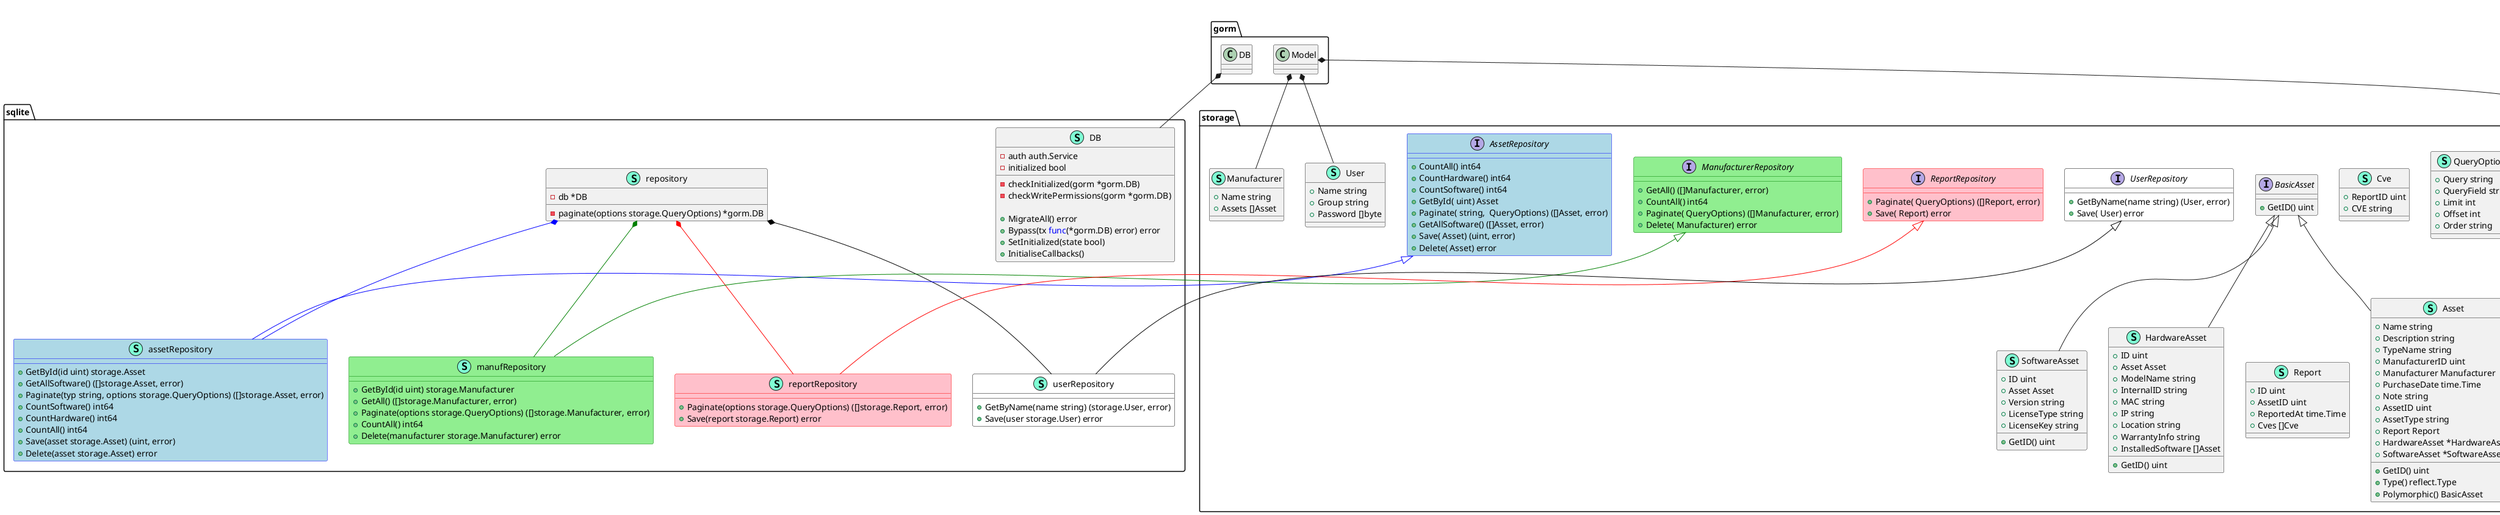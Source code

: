 @startuml
'https://plantuml.com/class-diagram

namespace auth {
    interface Service  {
        + Authenticate(user string, password string) (storage.User, error)
        + Logout() 
        + GetUser() (storage.User, error)

    }
    class service << (S,Aquamarine) >> {
        - r storage.UserRepository
        - u *storage.User

        + Authenticate(user string, password string) (storage.User, error)
        + GetUser() (storage.User, error)
        + Logout() 

    }
}

"auth.Service" <|-- "auth.service"

namespace fs {
    class Backup << (S,Aquamarine) >> {
        + Path string
        + Modified time.Time
        + Size int64

    }
    interface Service  {
        + CreateBackup() (string, error)
        + GetDatabasePath() string

    }
    class service << (S,Aquamarine) >> {
        - ctx context.Context

        + GetAppHomePath() string
        + GetDatabasePath() string
        + GetBackupDirectory() string
        + CreateBackup() (string, error)
        + GetBackupList() ([]Backup, error)

    }
}

"fs.Service" <|-- "fs.service"

namespace sqlite {
    class DB << (S,Aquamarine) >> {
        - auth auth.Service
        - initialized bool

        - checkInitialized(gorm *gorm.DB)
        - checkWritePermissions(gorm *gorm.DB) 

        + MigrateAll() error
        + Bypass(tx <font color=blue>func</font>(*gorm.DB) error) error
        + SetInitialized(state bool) 
        + InitialiseCallbacks() 

    }
    class assetRepository << (S,Aquamarine) >> #lightblue;line:blue;text:black {
        + GetById(id uint) storage.Asset
        + GetAllSoftware() ([]storage.Asset, error)
        + Paginate(typ string, options storage.QueryOptions) ([]storage.Asset, error)
        + CountSoftware() int64
        + CountHardware() int64
        + CountAll() int64
        + Save(asset storage.Asset) (uint, error)
        + Delete(asset storage.Asset) error

    }
    class manufRepository << (S,Aquamarine) >> #lightgreen;line:green;text:black {
        + GetById(id uint) storage.Manufacturer
        + GetAll() ([]storage.Manufacturer, error)
        + Paginate(options storage.QueryOptions) ([]storage.Manufacturer, error)
        + CountAll() int64
        + Delete(manufacturer storage.Manufacturer) error

    }
    class reportRepository << (S,Aquamarine) >> #pink;line:red;text:black {
        + Paginate(options storage.QueryOptions) ([]storage.Report, error)
        + Save(report storage.Report) error

    }
    class repository << (S,Aquamarine) >> {
        - db *DB

        - paginate(options storage.QueryOptions) *gorm.DB

    }
    class userRepository << (S,Aquamarine) >> #white;line:black;text:black {
        + GetByName(name string) (storage.User, error)
        + Save(user storage.User) error

    }
}
"gorm.DB" *-- "sqlite.DB"
"sqlite.repository" *--[#blue] "sqlite.assetRepository"
"sqlite.repository" *--[#green] "sqlite.manufRepository"
"sqlite.repository" *--[#red] "sqlite.reportRepository"
"sqlite.repository" *--[#black] "sqlite.userRepository"

"storage.AssetRepository" <|--[#blue] "sqlite.assetRepository"
"storage.ManufacturerRepository" <|--[#green] "sqlite.manufRepository"
"storage.ReportRepository" <|--[#red] "sqlite.reportRepository"
"storage.UserRepository" <|--[#black] "sqlite.userRepository"

namespace storage {
    class Asset << (S,Aquamarine) >> {
        + Name string
        + Description string
        + TypeName string
        + ManufacturerID uint
        + Manufacturer Manufacturer
        + PurchaseDate time.Time
        + Note string
        + AssetID uint
        + AssetType string
        + Report Report
        + HardwareAsset *HardwareAsset
        + SoftwareAsset *SoftwareAsset

        + GetID() uint
        + Type() reflect.Type
        + Polymorphic() BasicAsset

    }
    interface AssetRepository #lightblue;line:blue;text:black {
        + CountAll() int64
        + CountHardware() int64
        + CountSoftware() int64
        + GetById( uint) Asset
        + Paginate( string,  QueryOptions) ([]Asset, error)
        + GetAllSoftware() ([]Asset, error)
        + Save( Asset) (uint, error)
        + Delete( Asset) error

    }
    interface BasicAsset  {
        + GetID() uint

    }
    class Cve << (S,Aquamarine) >> {
        + ReportID uint
        + CVE string

    }
    class HardwareAsset << (S,Aquamarine) >> {
        + ID uint
        + Asset Asset
        + ModelName string
        + InternalID string
        + MAC string
        + IP string
        + Location string
        + WarrantyInfo string
        + InstalledSoftware []Asset

        + GetID() uint

    }
    class Manufacturer << (S,Aquamarine) >> {
        + Name string
        + Assets []Asset

    }
    interface ManufacturerRepository #lightgreen;line:green;text:black  {
        + GetAll() ([]Manufacturer, error)
        + CountAll() int64
        + Paginate( QueryOptions) ([]Manufacturer, error)
        + Delete( Manufacturer) error

    }
    class QueryOptions << (S,Aquamarine) >> {
        + Query string
        + QueryField string
        + Limit int
        + Offset int
        + Order string

    }
    class Report << (S,Aquamarine) >> {
        + ID uint
        + AssetID uint
        + ReportedAt time.Time
        + Cves []Cve

    }
    interface ReportRepository #pink;line:red;text:black  {
        + Paginate( QueryOptions) ([]Report, error)
        + Save( Report) error

    }
    class SoftwareAsset << (S,Aquamarine) >> {
        + ID uint
        + Asset Asset
        + Version string
        + LicenseType string
        + LicenseKey string

        + GetID() uint

    }
    class User << (S,Aquamarine) >> {
        + Name string
        + Group string
        + Password []byte

    }
    interface UserRepository #white;line:black;text:black {
        + GetByName(name string) (User, error)
        + Save( User) error

    }
}
"gorm.Model" *-- "storage.Asset"
"gorm.Model" *-- "storage.Manufacturer"
"gorm.Model" *-- "storage.User"

"storage.BasicAsset" <|-- "storage.Asset"
"storage.BasicAsset" <|-- "storage.HardwareAsset"
"storage.BasicAsset" <|-- "storage.SoftwareAsset"

namespace vulnerability {
    class Cpe << (S,Aquamarine) >> {
        + Deprecated bool
        + Cpe23Uri string
        + LastModified string
        + Titles []cpeTitles
        + Refs []cpeRefs
        + Vulnerabilities Vulnerabilities

    }
    class CpeResult << (S,Aquamarine) >> {
        + StartedAt time.Time
        + Finished bool
        + Error error
        + Cpes []Cpe

    }
    interface Service  {
        + SearchCpeByKeyword( string) ([]Cpe, error)
        + SearchCpeByKeywordAsync( string) string
        + GetLastCpe( string) (CpeResult, error)

    }
    class cpeRefs << (S,Aquamarine) >> {
        + Title string
        + Lang string

    }
    class cpeResponse << (S,Aquamarine) >> {
        + Result <font color=blue>struct</font>{[]Cpe}

    }
    class cpeTitles << (S,Aquamarine) >> {
        + Title string
        + Lang string

    }
    class service << (S,Aquamarine) >> {
        - client http.Client
        - baseUrl string
        - apiKey string
        - cpes <font color=blue>map</font>[string]CpeResult
        - cpesLock sync.Mutex

        - buildUrl(path string, params <font color=blue>map</font>[string]string) string
        - parseResponse(resp *http.Response, v <font color=blue>interface</font>{}) error
        - setCpeResult(id string, result CpeResult) 

        + WatchResults() <font color=blue>chan</font> <font color=blue>struct</font>{}
        + SearchCpeByKeyword(keyword string) ([]Cpe, error)
        + SearchCpeByKeywordAsync(keyword string) string
        + GetLastCpe(id string) (CpeResult, error)

    }
    class vulnerability.Vulnerabilities << (T, #FF7700) >>  {
    }
}

"vulnerability.Service" <|-- "vulnerability.service"

"__builtin__.[]string" #.. "vulnerability.Vulnerabilities"
@enduml
